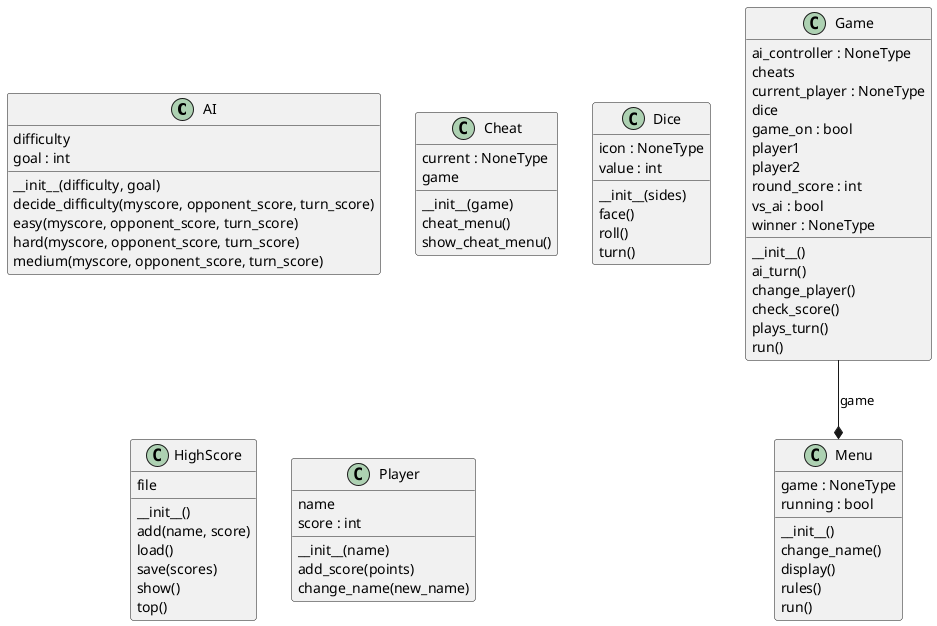 @startuml classes_Piggy
set namespaceSeparator none
class "AI" as src.ai.AI {
  difficulty
  goal : int
  __init__(difficulty, goal)
  decide_difficulty(myscore, opponent_score, turn_score)
  easy(myscore, opponent_score, turn_score)
  hard(myscore, opponent_score, turn_score)
  medium(myscore, opponent_score, turn_score)
}
class "Cheat" as src.cheat.Cheat {
  current : NoneType
  game
  __init__(game)
  cheat_menu()
  show_cheat_menu()
}
class "Dice" as src.dice.Dice {
  icon : NoneType
  value : int
  __init__(sides)
  face()
  roll()
  turn()
}
class "Game" as src.game.Game {
  ai_controller : NoneType
  cheats
  current_player : NoneType
  dice
  game_on : bool
  player1
  player2
  round_score : int
  vs_ai : bool
  winner : NoneType
  __init__()
  ai_turn()
  change_player()
  check_score()
  plays_turn()
  run()
}
class "HighScore" as src.highscore.HighScore {
  file
  __init__()
  add(name, score)
  load()
  save(scores)
  show()
  top()
}
class "Menu" as src.menu.Menu {
  game : NoneType
  running : bool
  __init__()
  change_name()
  display()
  rules()
  run()
}
class "Player" as src.player.Player {
  name
  score : int
  __init__(name)
  add_score(points)
  change_name(new_name)
}
src.game.Game --* src.menu.Menu : game
@enduml

